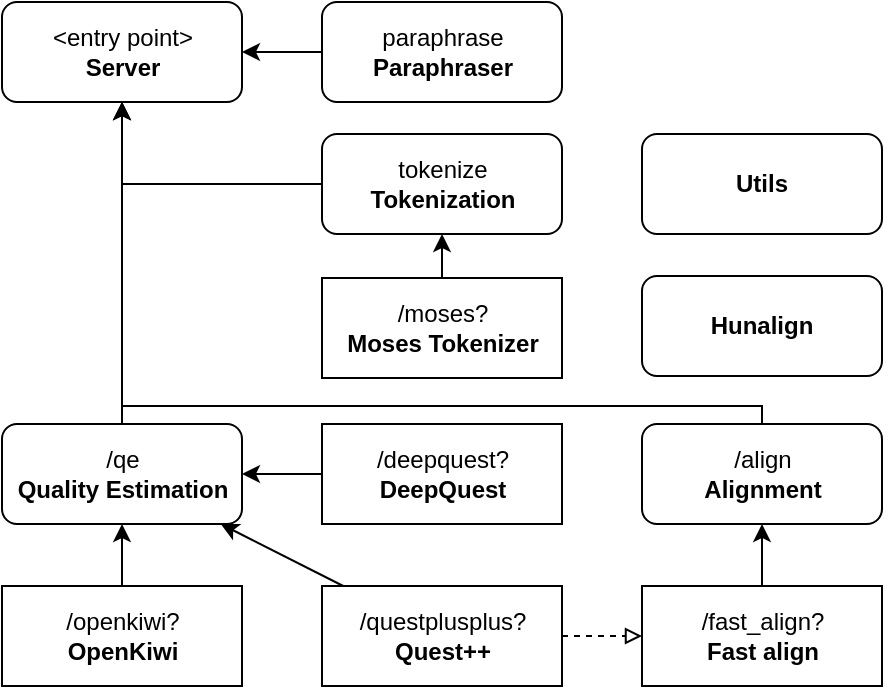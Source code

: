 <mxfile version="12.5.6" type="device"><diagram id="DAO87grrNmh_rwiJ8a4d" name="Page-1"><mxGraphModel dx="1422" dy="834" grid="1" gridSize="10" guides="1" tooltips="1" connect="1" arrows="1" fold="1" page="1" pageScale="1" pageWidth="827" pageHeight="1169" math="0" shadow="0"><root><mxCell id="0"/><mxCell id="1" parent="0"/><mxCell id="MyXVVbEds8NyFoqkgvdD-3" value="&lt;b&gt;Utils&lt;/b&gt;" style="rounded=1;whiteSpace=wrap;html=1;fillColor=none;" parent="1" vertex="1"><mxGeometry x="410" y="414" width="120" height="50" as="geometry"/></mxCell><mxCell id="jIfXM5nl4CY9t7yc3MTZ-25" style="edgeStyle=orthogonalEdgeStyle;rounded=0;orthogonalLoop=1;jettySize=auto;html=1;" parent="1" source="jIfXM5nl4CY9t7yc3MTZ-14" target="jIfXM5nl4CY9t7yc3MTZ-17" edge="1"><mxGeometry relative="1" as="geometry"/></mxCell><mxCell id="jIfXM5nl4CY9t7yc3MTZ-14" value="/openkiwi?&lt;br&gt;&lt;b&gt;OpenKiwi&lt;/b&gt;" style="html=1;fillColor=none;" parent="1" vertex="1"><mxGeometry x="90" y="640" width="120" height="50" as="geometry"/></mxCell><mxCell id="jIfXM5nl4CY9t7yc3MTZ-15" value="/deepquest?&lt;br&gt;&lt;b&gt;DeepQuest&lt;/b&gt;" style="html=1;fillColor=none;" parent="1" vertex="1"><mxGeometry x="250" y="559" width="120" height="50" as="geometry"/></mxCell><mxCell id="jIfXM5nl4CY9t7yc3MTZ-33" style="edgeStyle=orthogonalEdgeStyle;rounded=0;orthogonalLoop=1;jettySize=auto;html=1;dashed=1;endArrow=block;endFill=0;" parent="1" source="jIfXM5nl4CY9t7yc3MTZ-16" target="jIfXM5nl4CY9t7yc3MTZ-19" edge="1"><mxGeometry relative="1" as="geometry"/></mxCell><mxCell id="jIfXM5nl4CY9t7yc3MTZ-16" value="/questplusplus?&lt;br&gt;&lt;b&gt;Quest++&lt;/b&gt;" style="html=1;fillColor=none;" parent="1" vertex="1"><mxGeometry x="250" y="640" width="120" height="50" as="geometry"/></mxCell><mxCell id="jIfXM5nl4CY9t7yc3MTZ-30" style="edgeStyle=orthogonalEdgeStyle;rounded=0;orthogonalLoop=1;jettySize=auto;html=1;" parent="1" source="jIfXM5nl4CY9t7yc3MTZ-17" target="jIfXM5nl4CY9t7yc3MTZ-20" edge="1"><mxGeometry relative="1" as="geometry"/></mxCell><mxCell id="jIfXM5nl4CY9t7yc3MTZ-17" value="/qe&lt;br&gt;&lt;b&gt;Quality Estimation&lt;/b&gt;" style="html=1;fillColor=none;rounded=1;" parent="1" vertex="1"><mxGeometry x="90" y="559" width="120" height="50" as="geometry"/></mxCell><mxCell id="jIfXM5nl4CY9t7yc3MTZ-31" style="edgeStyle=orthogonalEdgeStyle;rounded=0;orthogonalLoop=1;jettySize=auto;html=1;" parent="1" source="jIfXM5nl4CY9t7yc3MTZ-18" target="jIfXM5nl4CY9t7yc3MTZ-20" edge="1"><mxGeometry relative="1" as="geometry"><Array as="points"><mxPoint x="470" y="550"/><mxPoint x="150" y="550"/></Array></mxGeometry></mxCell><mxCell id="jIfXM5nl4CY9t7yc3MTZ-18" value="/align&lt;br&gt;&lt;b&gt;Alignment&lt;/b&gt;" style="html=1;fillColor=none;rounded=1;" parent="1" vertex="1"><mxGeometry x="410" y="559" width="120" height="50" as="geometry"/></mxCell><mxCell id="jIfXM5nl4CY9t7yc3MTZ-32" style="edgeStyle=orthogonalEdgeStyle;rounded=0;orthogonalLoop=1;jettySize=auto;html=1;" parent="1" source="jIfXM5nl4CY9t7yc3MTZ-19" target="jIfXM5nl4CY9t7yc3MTZ-18" edge="1"><mxGeometry relative="1" as="geometry"/></mxCell><mxCell id="jIfXM5nl4CY9t7yc3MTZ-19" value="/fast_align?&lt;br&gt;&lt;b&gt;Fast align&lt;/b&gt;" style="html=1;fillColor=none;" parent="1" vertex="1"><mxGeometry x="410" y="640" width="120" height="50" as="geometry"/></mxCell><mxCell id="jIfXM5nl4CY9t7yc3MTZ-20" value="&amp;lt;entry point&amp;gt;&lt;br&gt;&lt;b&gt;Server&lt;/b&gt;" style="html=1;fillColor=none;glass=0;shadow=0;comic=0;rounded=1;" parent="1" vertex="1"><mxGeometry x="90" y="348" width="120" height="50" as="geometry"/></mxCell><mxCell id="jIfXM5nl4CY9t7yc3MTZ-27" value="" style="endArrow=classic;html=1;" parent="1" source="jIfXM5nl4CY9t7yc3MTZ-15" target="jIfXM5nl4CY9t7yc3MTZ-17" edge="1"><mxGeometry width="50" height="50" relative="1" as="geometry"><mxPoint x="160" y="300" as="sourcePoint"/><mxPoint x="210" y="250" as="targetPoint"/></mxGeometry></mxCell><mxCell id="jIfXM5nl4CY9t7yc3MTZ-28" value="" style="endArrow=classic;html=1;" parent="1" source="jIfXM5nl4CY9t7yc3MTZ-16" target="jIfXM5nl4CY9t7yc3MTZ-17" edge="1"><mxGeometry width="50" height="50" relative="1" as="geometry"><mxPoint x="130" y="350" as="sourcePoint"/><mxPoint x="180" y="300" as="targetPoint"/></mxGeometry></mxCell><mxCell id="jIfXM5nl4CY9t7yc3MTZ-39" value="" style="edgeStyle=orthogonalEdgeStyle;rounded=0;orthogonalLoop=1;jettySize=auto;html=1;endArrow=classic;endFill=1;" parent="1" source="jIfXM5nl4CY9t7yc3MTZ-34" target="jIfXM5nl4CY9t7yc3MTZ-20" edge="1"><mxGeometry relative="1" as="geometry"><Array as="points"><mxPoint x="220" y="439"/><mxPoint x="220" y="439"/></Array></mxGeometry></mxCell><mxCell id="jIfXM5nl4CY9t7yc3MTZ-34" value="tokenize&lt;br&gt;&lt;b&gt;Tokenization&lt;/b&gt;" style="html=1;fillColor=none;rounded=1;" parent="1" vertex="1"><mxGeometry x="250" y="414" width="120" height="50" as="geometry"/></mxCell><mxCell id="jIfXM5nl4CY9t7yc3MTZ-35" style="edgeStyle=orthogonalEdgeStyle;rounded=0;orthogonalLoop=1;jettySize=auto;html=1;" parent="1" source="jIfXM5nl4CY9t7yc3MTZ-36" target="jIfXM5nl4CY9t7yc3MTZ-34" edge="1"><mxGeometry relative="1" as="geometry"/></mxCell><mxCell id="jIfXM5nl4CY9t7yc3MTZ-36" value="/moses?&lt;br&gt;&lt;b&gt;Moses Tokenizer&lt;/b&gt;" style="html=1;fillColor=none;" parent="1" vertex="1"><mxGeometry x="250" y="486" width="120" height="50" as="geometry"/></mxCell><mxCell id="jIfXM5nl4CY9t7yc3MTZ-42" value="&lt;b&gt;Hunalign&lt;/b&gt;" style="rounded=1;whiteSpace=wrap;html=1;fillColor=none;" parent="1" vertex="1"><mxGeometry x="410" y="485" width="120" height="50" as="geometry"/></mxCell><mxCell id="Tqp2Hs4JkbP5FL5MzT7D-2" style="edgeStyle=orthogonalEdgeStyle;rounded=0;orthogonalLoop=1;jettySize=auto;html=1;" edge="1" parent="1" source="Tqp2Hs4JkbP5FL5MzT7D-1" target="jIfXM5nl4CY9t7yc3MTZ-20"><mxGeometry relative="1" as="geometry"/></mxCell><mxCell id="Tqp2Hs4JkbP5FL5MzT7D-1" value="paraphrase&lt;br&gt;&lt;b&gt;Paraphraser&lt;/b&gt;" style="html=1;fillColor=none;rounded=1;" vertex="1" parent="1"><mxGeometry x="250" y="348" width="120" height="50" as="geometry"/></mxCell></root></mxGraphModel></diagram></mxfile>